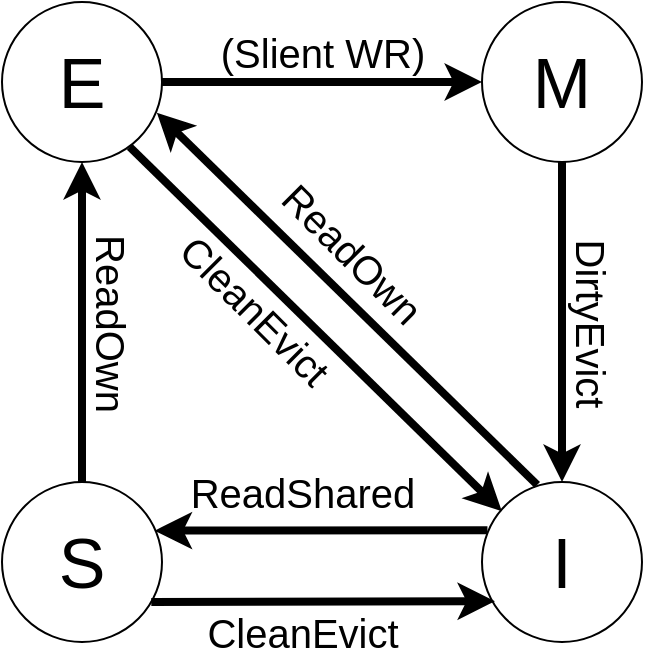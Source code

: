 <mxfile version="20.8.11" type="onedrive"><diagram name="Pagina-1" id="6kDIMqj6-2YBCo_2Qlx9"><mxGraphModel grid="1" page="1" gridSize="10" guides="1" tooltips="1" connect="1" arrows="1" fold="1" pageScale="1" pageWidth="827" pageHeight="1169" math="0" shadow="0"><root><mxCell id="0"/><mxCell id="1" parent="0"/><mxCell id="3l_hRHw96eCrs88NeDbo-1" value="&lt;font style=&quot;font-size: 35px;&quot;&gt;E&lt;/font&gt;" style="ellipse;whiteSpace=wrap;html=1;aspect=fixed;" vertex="1" parent="1"><mxGeometry x="160" y="80" width="80" height="80" as="geometry"/></mxCell><mxCell id="3l_hRHw96eCrs88NeDbo-2" value="&lt;font style=&quot;font-size: 35px;&quot;&gt;M&lt;/font&gt;" style="ellipse;whiteSpace=wrap;html=1;aspect=fixed;" vertex="1" parent="1"><mxGeometry x="400" y="80" width="80" height="80" as="geometry"/></mxCell><mxCell id="3l_hRHw96eCrs88NeDbo-3" value="&lt;font style=&quot;font-size: 35px;&quot;&gt;S&lt;/font&gt;" style="ellipse;whiteSpace=wrap;html=1;aspect=fixed;" vertex="1" parent="1"><mxGeometry x="160" y="320" width="80" height="80" as="geometry"/></mxCell><mxCell id="3l_hRHw96eCrs88NeDbo-4" value="&lt;font style=&quot;font-size: 35px;&quot;&gt;I&lt;/font&gt;" style="ellipse;whiteSpace=wrap;html=1;aspect=fixed;" vertex="1" parent="1"><mxGeometry x="400" y="320" width="80" height="80" as="geometry"/></mxCell><mxCell id="3l_hRHw96eCrs88NeDbo-5" value="" style="endArrow=classic;html=1;rounded=0;endSize=6;strokeWidth=4;entryX=0;entryY=0.5;entryDx=0;entryDy=0;exitX=1;exitY=0.5;exitDx=0;exitDy=0;" edge="1" parent="1" source="3l_hRHw96eCrs88NeDbo-1" target="3l_hRHw96eCrs88NeDbo-2"><mxGeometry width="50" height="50" relative="1" as="geometry"><mxPoint x="260" y="130" as="sourcePoint"/><mxPoint x="310" y="80" as="targetPoint"/></mxGeometry></mxCell><mxCell id="3l_hRHw96eCrs88NeDbo-6" value="" style="endArrow=classic;html=1;rounded=0;endSize=6;strokeWidth=4;entryX=0.5;entryY=0;entryDx=0;entryDy=0;exitX=0.5;exitY=1;exitDx=0;exitDy=0;" edge="1" parent="1" source="3l_hRHw96eCrs88NeDbo-2" target="3l_hRHw96eCrs88NeDbo-4"><mxGeometry width="50" height="50" relative="1" as="geometry"><mxPoint x="320" y="170" as="sourcePoint"/><mxPoint x="480" y="170" as="targetPoint"/></mxGeometry></mxCell><mxCell id="3l_hRHw96eCrs88NeDbo-7" value="" style="endArrow=classic;html=1;rounded=0;endSize=6;strokeWidth=4;entryX=0.5;entryY=1;entryDx=0;entryDy=0;exitX=0.5;exitY=0;exitDx=0;exitDy=0;" edge="1" parent="1" source="3l_hRHw96eCrs88NeDbo-3" target="3l_hRHw96eCrs88NeDbo-1"><mxGeometry width="50" height="50" relative="1" as="geometry"><mxPoint x="380" y="230" as="sourcePoint"/><mxPoint x="220" y="230" as="targetPoint"/></mxGeometry></mxCell><mxCell id="3l_hRHw96eCrs88NeDbo-8" value="" style="endArrow=classic;html=1;rounded=0;endSize=6;strokeWidth=4;entryX=0.954;entryY=0.304;entryDx=0;entryDy=0;exitX=0.034;exitY=0.301;exitDx=0;exitDy=0;exitPerimeter=0;entryPerimeter=0;" edge="1" parent="1" source="3l_hRHw96eCrs88NeDbo-4" target="3l_hRHw96eCrs88NeDbo-3"><mxGeometry width="50" height="50" relative="1" as="geometry"><mxPoint x="450" y="370" as="sourcePoint"/><mxPoint x="290" y="370" as="targetPoint"/></mxGeometry></mxCell><mxCell id="3l_hRHw96eCrs88NeDbo-9" value="" style="endArrow=classic;html=1;rounded=0;endSize=6;strokeWidth=4;entryX=0.081;entryY=0.745;entryDx=0;entryDy=0;exitX=0.954;exitY=0.304;exitDx=0;exitDy=0;exitPerimeter=0;entryPerimeter=0;" edge="1" parent="1" target="3l_hRHw96eCrs88NeDbo-4"><mxGeometry width="50" height="50" relative="1" as="geometry"><mxPoint x="234.64" y="380" as="sourcePoint"/><mxPoint x="400.0" y="379.36" as="targetPoint"/></mxGeometry></mxCell><mxCell id="3l_hRHw96eCrs88NeDbo-10" value="" style="endArrow=classic;html=1;rounded=0;endSize=6;strokeWidth=4;entryX=0.968;entryY=0.693;entryDx=0;entryDy=0;exitX=0.345;exitY=0.018;exitDx=0;exitDy=0;exitPerimeter=0;entryPerimeter=0;" edge="1" parent="1" source="3l_hRHw96eCrs88NeDbo-4" target="3l_hRHw96eCrs88NeDbo-1"><mxGeometry width="50" height="50" relative="1" as="geometry"><mxPoint x="455.36" y="249.36" as="sourcePoint"/><mxPoint x="290" y="250" as="targetPoint"/></mxGeometry></mxCell><mxCell id="3l_hRHw96eCrs88NeDbo-12" value="&lt;font style=&quot;font-size: 20px;&quot;&gt;ReadOwn&lt;/font&gt;" style="edgeLabel;html=1;align=center;verticalAlign=middle;resizable=0;points=[];fontSize=35;rotation=45;labelBackgroundColor=none;" connectable="0" vertex="1" parent="3l_hRHw96eCrs88NeDbo-10"><mxGeometry x="-0.337" y="2" relative="1" as="geometry"><mxPoint x="-24" y="-60" as="offset"/></mxGeometry></mxCell><mxCell id="3l_hRHw96eCrs88NeDbo-11" value="" style="endArrow=classic;html=1;rounded=0;endSize=6;strokeWidth=4;entryX=0.124;entryY=0.183;entryDx=0;entryDy=0;exitX=0.798;exitY=0.905;exitDx=0;exitDy=0;exitPerimeter=0;entryPerimeter=0;" edge="1" parent="1" source="3l_hRHw96eCrs88NeDbo-1" target="3l_hRHw96eCrs88NeDbo-4"><mxGeometry width="50" height="50" relative="1" as="geometry"><mxPoint x="220" y="150" as="sourcePoint"/><mxPoint x="406.72" y="331.28" as="targetPoint"/></mxGeometry></mxCell><mxCell id="3l_hRHw96eCrs88NeDbo-13" value="&lt;span style=&quot;font-size: 20px;&quot;&gt;CleanEvict&lt;br&gt;&lt;/span&gt;" style="edgeLabel;html=1;align=center;verticalAlign=middle;resizable=0;points=[];fontSize=35;rotation=45;labelBackgroundColor=none;" connectable="0" vertex="1" parent="1"><mxGeometry x="290" y="230" as="geometry"/></mxCell><mxCell id="3l_hRHw96eCrs88NeDbo-14" value="&lt;font style=&quot;font-size: 20px;&quot;&gt;DirtyEvict&lt;/font&gt;" style="edgeLabel;html=1;align=center;verticalAlign=middle;resizable=0;points=[];fontSize=35;rotation=90;labelBackgroundColor=none;" connectable="0" vertex="1" parent="1"><mxGeometry x="460" y="240" as="geometry"/></mxCell><mxCell id="3l_hRHw96eCrs88NeDbo-15" value="&lt;font style=&quot;font-size: 20px;&quot;&gt;(Slient WR)&lt;/font&gt;" style="edgeLabel;html=1;align=center;verticalAlign=middle;resizable=0;points=[];fontSize=35;rotation=0;labelBackgroundColor=none;" connectable="0" vertex="1" parent="1"><mxGeometry x="320" y="100" as="geometry"/></mxCell><mxCell id="3l_hRHw96eCrs88NeDbo-16" value="&lt;font style=&quot;font-size: 20px;&quot;&gt;ReadOwn&lt;/font&gt;" style="edgeLabel;html=1;align=center;verticalAlign=middle;resizable=0;points=[];fontSize=35;rotation=90;labelBackgroundColor=none;" connectable="0" vertex="1" parent="1"><mxGeometry x="220" y="240" as="geometry"/></mxCell><mxCell id="3l_hRHw96eCrs88NeDbo-17" value="&lt;font style=&quot;font-size: 20px;&quot;&gt;ReadShared&lt;/font&gt;" style="edgeLabel;html=1;align=center;verticalAlign=middle;resizable=0;points=[];fontSize=35;rotation=0;labelBackgroundColor=none;" connectable="0" vertex="1" parent="1"><mxGeometry x="310" y="320" as="geometry"/></mxCell><mxCell id="3l_hRHw96eCrs88NeDbo-18" value="&lt;font style=&quot;font-size: 20px;&quot;&gt;CleanEvict&lt;br&gt;&lt;/font&gt;" style="edgeLabel;html=1;align=center;verticalAlign=middle;resizable=0;points=[];fontSize=35;rotation=0;labelBackgroundColor=none;" connectable="0" vertex="1" parent="1"><mxGeometry x="310" y="390" as="geometry"/></mxCell></root></mxGraphModel></diagram></mxfile>